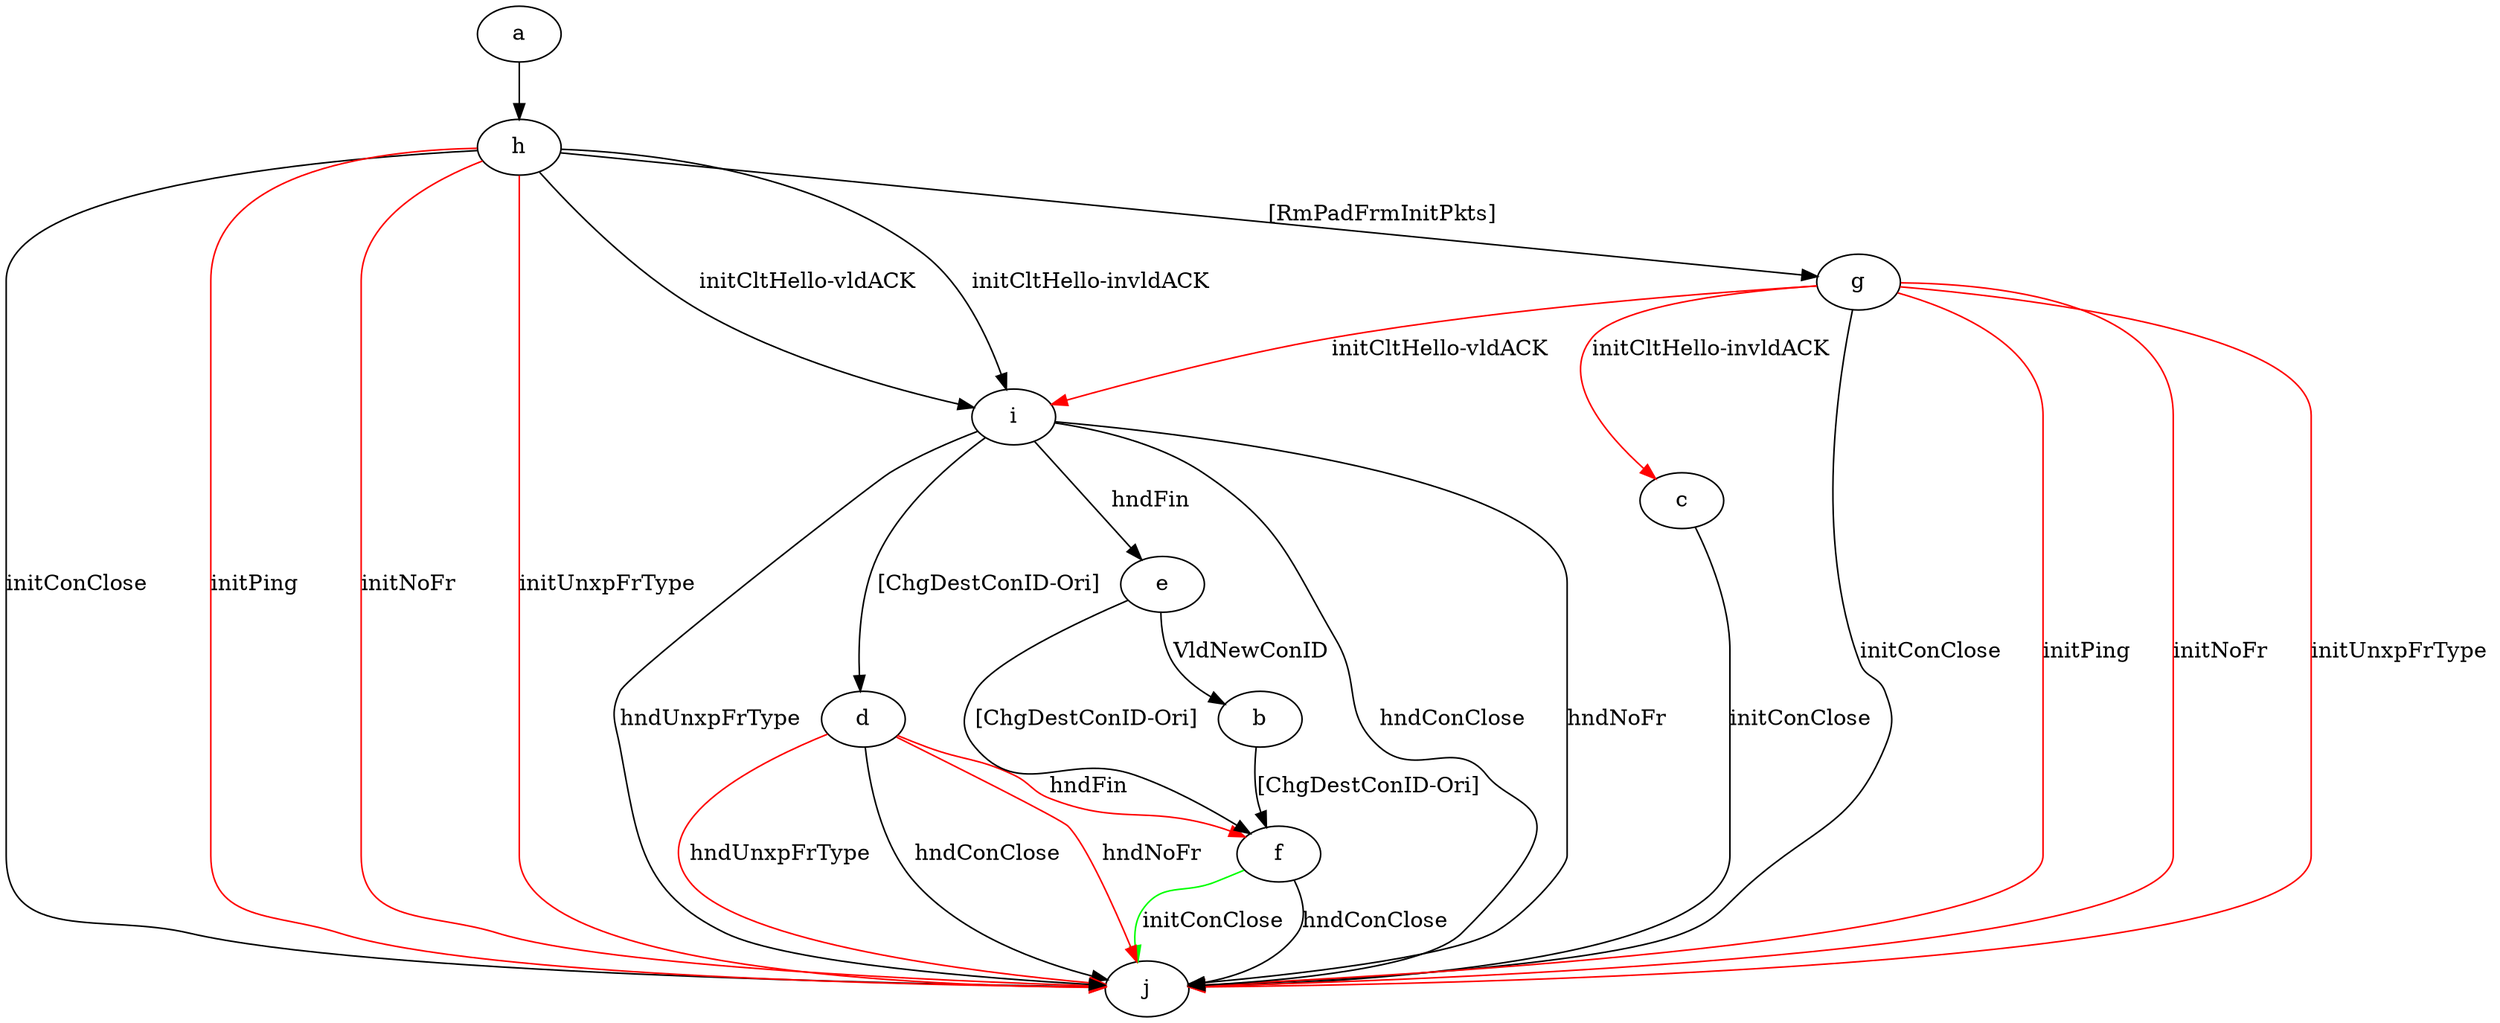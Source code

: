 digraph "" {
	a -> h	[key=0];
	b -> f	[key=0,
		label="[ChgDestConID-Ori] "];
	c -> j	[key=0,
		label="initConClose "];
	d -> f	[key=0,
		color=red,
		label="hndFin "];
	d -> j	[key=0,
		label="hndConClose "];
	d -> j	[key=1,
		color=red,
		label="hndNoFr "];
	d -> j	[key=2,
		color=red,
		label="hndUnxpFrType "];
	e -> b	[key=0,
		label="VldNewConID "];
	e -> f	[key=0,
		label="[ChgDestConID-Ori] "];
	f -> j	[key=0,
		label="hndConClose "];
	f -> j	[key=1,
		color=green,
		label="initConClose "];
	g -> c	[key=0,
		color=red,
		label="initCltHello-invldACK "];
	g -> i	[key=0,
		color=red,
		label="initCltHello-vldACK "];
	g -> j	[key=0,
		label="initConClose "];
	g -> j	[key=1,
		color=red,
		label="initPing "];
	g -> j	[key=2,
		color=red,
		label="initNoFr "];
	g -> j	[key=3,
		color=red,
		label="initUnxpFrType "];
	h -> g	[key=0,
		label="[RmPadFrmInitPkts] "];
	h -> i	[key=0,
		label="initCltHello-vldACK "];
	h -> i	[key=1,
		label="initCltHello-invldACK "];
	h -> j	[key=0,
		label="initConClose "];
	h -> j	[key=1,
		color=red,
		label="initPing "];
	h -> j	[key=2,
		color=red,
		label="initNoFr "];
	h -> j	[key=3,
		color=red,
		label="initUnxpFrType "];
	i -> d	[key=0,
		label="[ChgDestConID-Ori] "];
	i -> e	[key=0,
		label="hndFin "];
	i -> j	[key=0,
		label="hndConClose "];
	i -> j	[key=1,
		label="hndNoFr "];
	i -> j	[key=2,
		label="hndUnxpFrType "];
}
